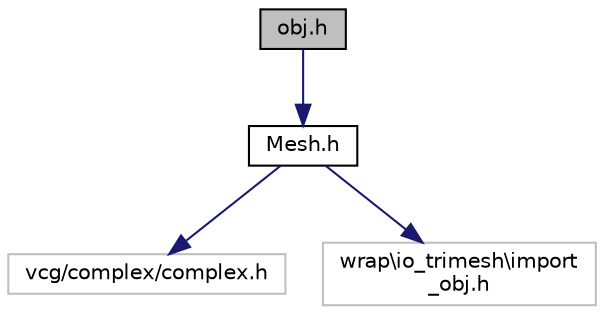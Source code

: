 digraph "obj.h"
{
 // LATEX_PDF_SIZE
  edge [fontname="Helvetica",fontsize="10",labelfontname="Helvetica",labelfontsize="10"];
  node [fontname="Helvetica",fontsize="10",shape=record];
  Node1 [label="obj.h",height=0.2,width=0.4,color="black", fillcolor="grey75", style="filled", fontcolor="black",tooltip="Module pour le format obj."];
  Node1 -> Node2 [color="midnightblue",fontsize="10",style="solid"];
  Node2 [label="Mesh.h",height=0.2,width=0.4,color="black", fillcolor="white", style="filled",URL="$_mesh_8h_source.html",tooltip=" "];
  Node2 -> Node3 [color="midnightblue",fontsize="10",style="solid"];
  Node3 [label="vcg/complex/complex.h",height=0.2,width=0.4,color="grey75", fillcolor="white", style="filled",tooltip=" "];
  Node2 -> Node4 [color="midnightblue",fontsize="10",style="solid"];
  Node4 [label="wrap\\io_trimesh\\import\l_obj.h",height=0.2,width=0.4,color="grey75", fillcolor="white", style="filled",tooltip=" "];
}
